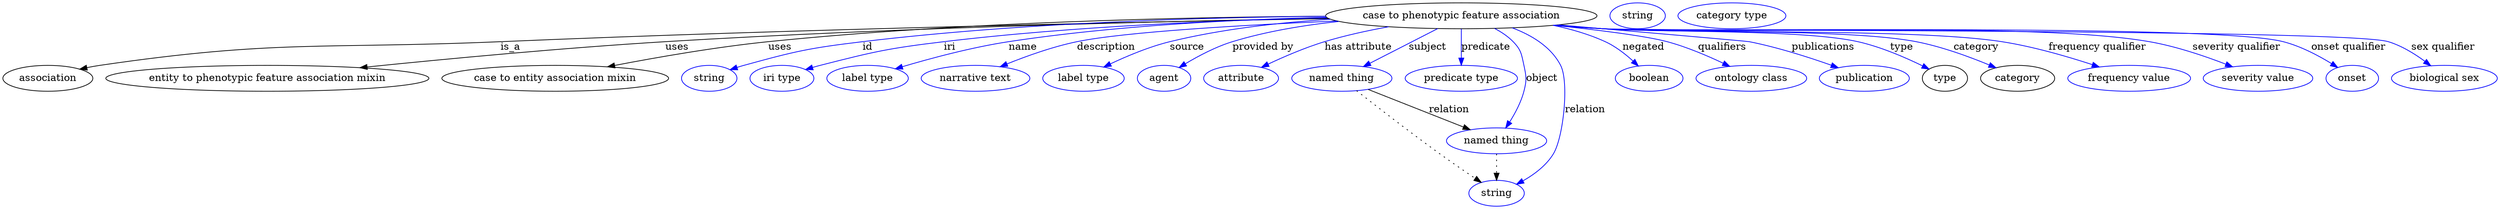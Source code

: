 digraph {
	graph [bb="0,0,3462.8,283"];
	node [label="\N"];
	"case to phenotypic feature association"	[height=0.5,
		label="case to phenotypic feature association",
		pos="2026.4,265",
		width=5.2356];
	association	[height=0.5,
		pos="62.394,178",
		width=1.7332];
	"case to phenotypic feature association" -> association	[label=is_a,
		lp="705.39,221.5",
		pos="e,106.72,190.73 1842.2,261.09 1584.7,256.58 1102.3,246.55 691.39,229 443.63,218.42 379.76,231.96 134.39,196 128.61,195.15 122.62,\
194.07 116.66,192.86"];
	"entity to phenotypic feature association mixin"	[height=0.5,
		pos="367.39,178",
		width=6.2286];
	"case to phenotypic feature association" -> "entity to phenotypic feature association mixin"	[label=uses,
		lp="936.89,221.5",
		pos="e,496.01,192.78 1841.3,261.45 1621.5,257.66 1244,248.73 920.39,229 779.01,220.38 617.74,205.18 505.99,193.8"];
	"case to entity association mixin"	[height=0.5,
		pos="767.39,178",
		width=4.3691];
	"case to phenotypic feature association" -> "case to entity association mixin"	[label=uses,
		lp="1079.9,221.5",
		pos="e,840.02,194 1837.7,264.43 1643.2,263.17 1331.3,256.38 1063.4,229 990.86,221.59 909.2,207.34 850.05,195.95"];
	id	[color=blue,
		height=0.5,
		label=string,
		pos="981.39,178",
		width=1.0652];
	"case to phenotypic feature association" -> id	[color=blue,
		label=id,
		lp="1201.4,221.5",
		pos="e,1010.4,190.01 1837.8,264.4 1668.7,262.77 1414.2,255.44 1194.4,229 1120.1,220.07 1101.5,215.87 1029.4,196 1026.3,195.14 1023.1,\
194.18 1019.9,193.17",
		style=solid];
	iri	[color=blue,
		height=0.5,
		label="iri type",
		pos="1082.4,178",
		width=1.2277];
	"case to phenotypic feature association" -> iri	[color=blue,
		label=iri,
		lp="1315.4,221.5",
		pos="e,1115.3,190.23 1840.3,262.13 1694.8,258.93 1487.6,250.57 1307.4,229 1230.1,219.75 1210.8,215.26 1135.4,196 1132,195.14 1128.5,194.18 \
1125,193.17",
		style=solid];
	name	[color=blue,
		height=0.5,
		label="label type",
		pos="1201.4,178",
		width=1.5707];
	"case to phenotypic feature association" -> name	[color=blue,
		label=name,
		lp="1417.4,221.5",
		pos="e,1240,191.23 1838.9,263.01 1713.4,260.04 1544.7,251.58 1397.4,229 1346.2,221.15 1288.9,205.75 1249.6,194.1",
		style=solid];
	description	[color=blue,
		height=0.5,
		label="narrative text",
		pos="1351.4,178",
		width=2.0943];
	"case to phenotypic feature association" -> description	[color=blue,
		label=description,
		lp="1532.9,221.5",
		pos="e,1385.7,194.17 1853.5,257.8 1724.3,252.21 1559.1,242.73 1492.4,229 1458.8,222.09 1422.4,209.02 1395,197.98",
		style=solid];
	source	[color=blue,
		height=0.5,
		label="label type",
		pos="1501.4,178",
		width=1.5707];
	"case to phenotypic feature association" -> source	[color=blue,
		label=source,
		lp="1645.4,221.5",
		pos="e,1529.6,193.7 1844.5,260.22 1774,255.67 1693.2,246.61 1621.4,229 1592.7,221.96 1561.9,209.04 1538.8,198.1",
		style=solid];
	"provided by"	[color=blue,
		height=0.5,
		label=agent,
		pos="1613.4,178",
		width=1.0291];
	"case to phenotypic feature association" -> "provided by"	[color=blue,
		label="provided by",
		lp="1750.9,221.5",
		pos="e,1634.3,192.95 1856.5,257.13 1807.9,252.01 1755.4,243.39 1708.4,229 1685.3,221.94 1661.3,209.24 1643.2,198.4",
		style=solid];
	"has attribute"	[color=blue,
		height=0.5,
		label=attribute,
		pos="1720.4,178",
		width=1.4443];
	"case to phenotypic feature association" -> "has attribute"	[color=blue,
		label="has attribute",
		lp="1883.4,221.5",
		pos="e,1748.8,193.38 1925.3,249.72 1896.3,244.46 1864.8,237.62 1836.4,229 1809.4,220.81 1780.2,208.23 1757.9,197.73",
		style=solid];
	subject	[color=blue,
		height=0.5,
		label="named thing",
		pos="1860.4,178",
		width=1.9318];
	"case to phenotypic feature association" -> subject	[color=blue,
		label=subject,
		lp="1979.4,221.5",
		pos="e,1890.3,194.33 1993.6,247.21 1966.5,233.32 1927.9,213.58 1899.3,198.9",
		style=solid];
	predicate	[color=blue,
		height=0.5,
		label="predicate type",
		pos="2026.4,178",
		width=2.1665];
	"case to phenotypic feature association" -> predicate	[color=blue,
		label=predicate,
		lp="2060.4,221.5",
		pos="e,2026.4,196.18 2026.4,246.8 2026.4,235.16 2026.4,219.55 2026.4,206.24",
		style=solid];
	object	[color=blue,
		height=0.5,
		label="named thing",
		pos="2075.4,91",
		width=1.9318];
	"case to phenotypic feature association" -> object	[color=blue,
		label=object,
		lp="2138.4,178",
		pos="e,2088,108.84 2072.6,247.45 2081.9,242.56 2091.1,236.47 2098.4,229 2109.6,217.46 2110,211.75 2113.4,196 2116.8,180.36 2117.4,175.48 \
2113.4,160 2109.4,144.84 2101.3,129.47 2093.5,117.19",
		style=solid];
	relation	[color=blue,
		height=0.5,
		label=string,
		pos="2075.4,18",
		width=1.0652];
	"case to phenotypic feature association" -> relation	[color=blue,
		label=relation,
		lp="2198.4,134.5",
		pos="e,2103.1,30.524 2097.1,248.24 2123.9,238.22 2151,222.02 2164.4,196 2176.3,172.75 2168.3,95.992 2154.4,73 2144.6,56.709 2127.7,44.187 \
2112.1,35.322",
		style=solid];
	negated	[color=blue,
		height=0.5,
		label=boolean,
		pos="2287.4,178",
		width=1.2999];
	"case to phenotypic feature association" -> negated	[color=blue,
		label=negated,
		lp="2279.4,221.5",
		pos="e,2272.4,195.09 2154.2,251.71 2178.8,246.56 2204,239.28 2226.4,229 2240.6,222.48 2254.3,211.82 2265.1,202.01",
		style=solid];
	qualifiers	[color=blue,
		height=0.5,
		label="ontology class",
		pos="2428.4,178",
		width=2.1304];
	"case to phenotypic feature association" -> qualifiers	[color=blue,
		label=qualifiers,
		lp="2388.9,221.5",
		pos="e,2398.7,194.6 2155.2,251.82 2216.6,245.3 2282.9,236.97 2312.4,229 2339.1,221.78 2367.6,209.55 2389.7,199",
		style=solid];
	publications	[color=blue,
		height=0.5,
		label=publication,
		pos="2585.4,178",
		width=1.7332];
	"case to phenotypic feature association" -> publications	[color=blue,
		label=publications,
		lp="2528.4,221.5",
		pos="e,2549.4,192.81 2161.1,252.38 2276,242.45 2423.1,229.66 2426.4,229 2465.3,221.27 2508.2,207.47 2539.6,196.33",
		style=solid];
	type	[height=0.5,
		pos="2697.4,178",
		width=0.86659];
	"case to phenotypic feature association" -> type	[color=blue,
		label=type,
		lp="2637.4,221.5",
		pos="e,2675.4,190.78 2157.9,252.07 2180.1,250.24 2202.9,248.47 2224.4,247 2302.5,241.65 2500,246.18 2576.4,229 2608.2,221.86 2642.3,207.05 \
2666.1,195.39",
		style=solid];
	category	[height=0.5,
		pos="2798.4,178",
		width=1.4263];
	"case to phenotypic feature association" -> category	[color=blue,
		label=category,
		lp="2740.9,221.5",
		pos="e,2768.3,192.64 2156.8,251.98 2179.3,250.14 2202.5,248.39 2224.4,247 2320.5,240.88 2562.8,247.3 2657.4,229 2692.8,222.16 2731.2,\
208.06 2759,196.57",
		style=solid];
	"frequency qualifier"	[color=blue,
		height=0.5,
		label="frequency value",
		pos="2952.4,178",
		width=2.3651];
	"case to phenotypic feature association" -> "frequency qualifier"	[color=blue,
		label="frequency qualifier",
		lp="2908.4,221.5",
		pos="e,2911.1,193.84 2155.7,251.9 2178.6,250.05 2202.2,248.31 2224.4,247 2346.9,239.75 2655.1,247.91 2776.4,229 2819.2,222.32 2866.4,\
208.54 2901.2,197.14",
		style=solid];
	"severity qualifier"	[color=blue,
		height=0.5,
		label="severity value",
		pos="3131.4,178",
		width=2.1123];
	"case to phenotypic feature association" -> "severity qualifier"	[color=blue,
		label="severity qualifier",
		lp="3101.4,221.5",
		pos="e,3096.2,193.98 2154.9,251.8 2178,249.94 2201.9,248.23 2224.4,247 2392.2,237.81 2814.8,257.73 2980.4,229 3017.1,222.64 3057,209.12 \
3086.5,197.74",
		style=solid];
	"onset qualifier"	[color=blue,
		height=0.5,
		label=onset,
		pos="3261.4,178",
		width=1.011];
	"case to phenotypic feature association" -> "onset qualifier"	[color=blue,
		label="onset qualifier",
		lp="3256.9,221.5",
		pos="e,3241.4,193.08 2154.4,251.76 2177.7,249.89 2201.7,248.19 2224.4,247 2328.9,241.52 3065,255.08 3166.4,229 3190.1,222.91 3214.4,209.94 \
3232.5,198.73",
		style=solid];
	"sex qualifier"	[color=blue,
		height=0.5,
		label="biological sex",
		pos="3389.4,178",
		width=2.0401];
	"case to phenotypic feature association" -> "sex qualifier"	[color=blue,
		label="sex qualifier",
		lp="3387.4,221.5",
		pos="e,3370.7,195.49 2154.1,251.73 2177.5,249.86 2201.7,248.16 2224.4,247 2284.8,243.91 3254.6,246.65 3312.4,229 3330.6,223.45 3348.5,\
212.22 3362.5,201.81",
		style=solid];
	subject -> object	[label=relation,
		lp="2009.4,134.5",
		pos="e,2038.7,106.49 1896.9,162.58 1933.4,148.14 1989.7,125.87 2029.3,110.22"];
	subject -> relation	[pos="e,2054.1,33.137 1880.9,160.8 1907.3,140.04 1954.7,103.14 1996.4,73 2012.5,61.361 2030.8,48.817 2045.7,38.752",
		style=dotted];
	object -> relation	[pos="e,2075.4,36.029 2075.4,72.813 2075.4,64.789 2075.4,55.047 2075.4,46.069",
		style=dotted];
	association_type	[color=blue,
		height=0.5,
		label=string,
		pos="2271.4,265",
		width=1.0652];
	association_category	[color=blue,
		height=0.5,
		label="category type",
		pos="2402.4,265",
		width=2.0762];
}
